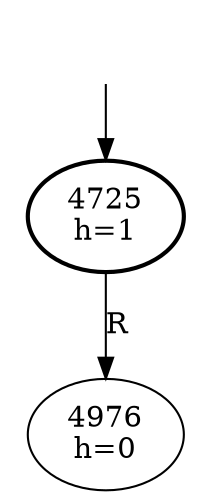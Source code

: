 digraph
 {
	Dummy [style=invis];
	Dummy -> 4725;
	4725 [penwidth=2];

	
      4725 [label="4725\nh=1"];

      4725 -> 4976 [label="R"];
      4976 [label="4976\nh=0"];

}